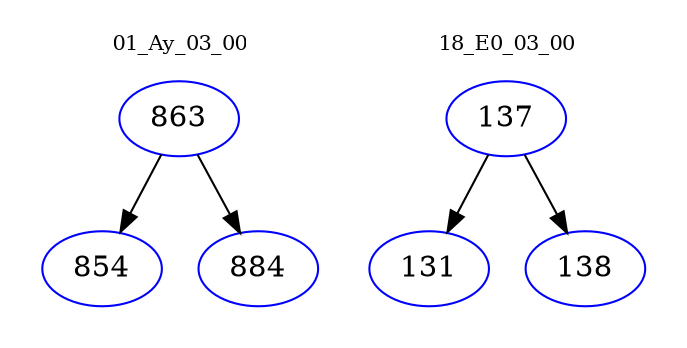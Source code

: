digraph{
subgraph cluster_0 {
color = white
label = "01_Ay_03_00";
fontsize=10;
T0_863 [label="863", color="blue"]
T0_863 -> T0_854 [color="black"]
T0_854 [label="854", color="blue"]
T0_863 -> T0_884 [color="black"]
T0_884 [label="884", color="blue"]
}
subgraph cluster_1 {
color = white
label = "18_E0_03_00";
fontsize=10;
T1_137 [label="137", color="blue"]
T1_137 -> T1_131 [color="black"]
T1_131 [label="131", color="blue"]
T1_137 -> T1_138 [color="black"]
T1_138 [label="138", color="blue"]
}
}
